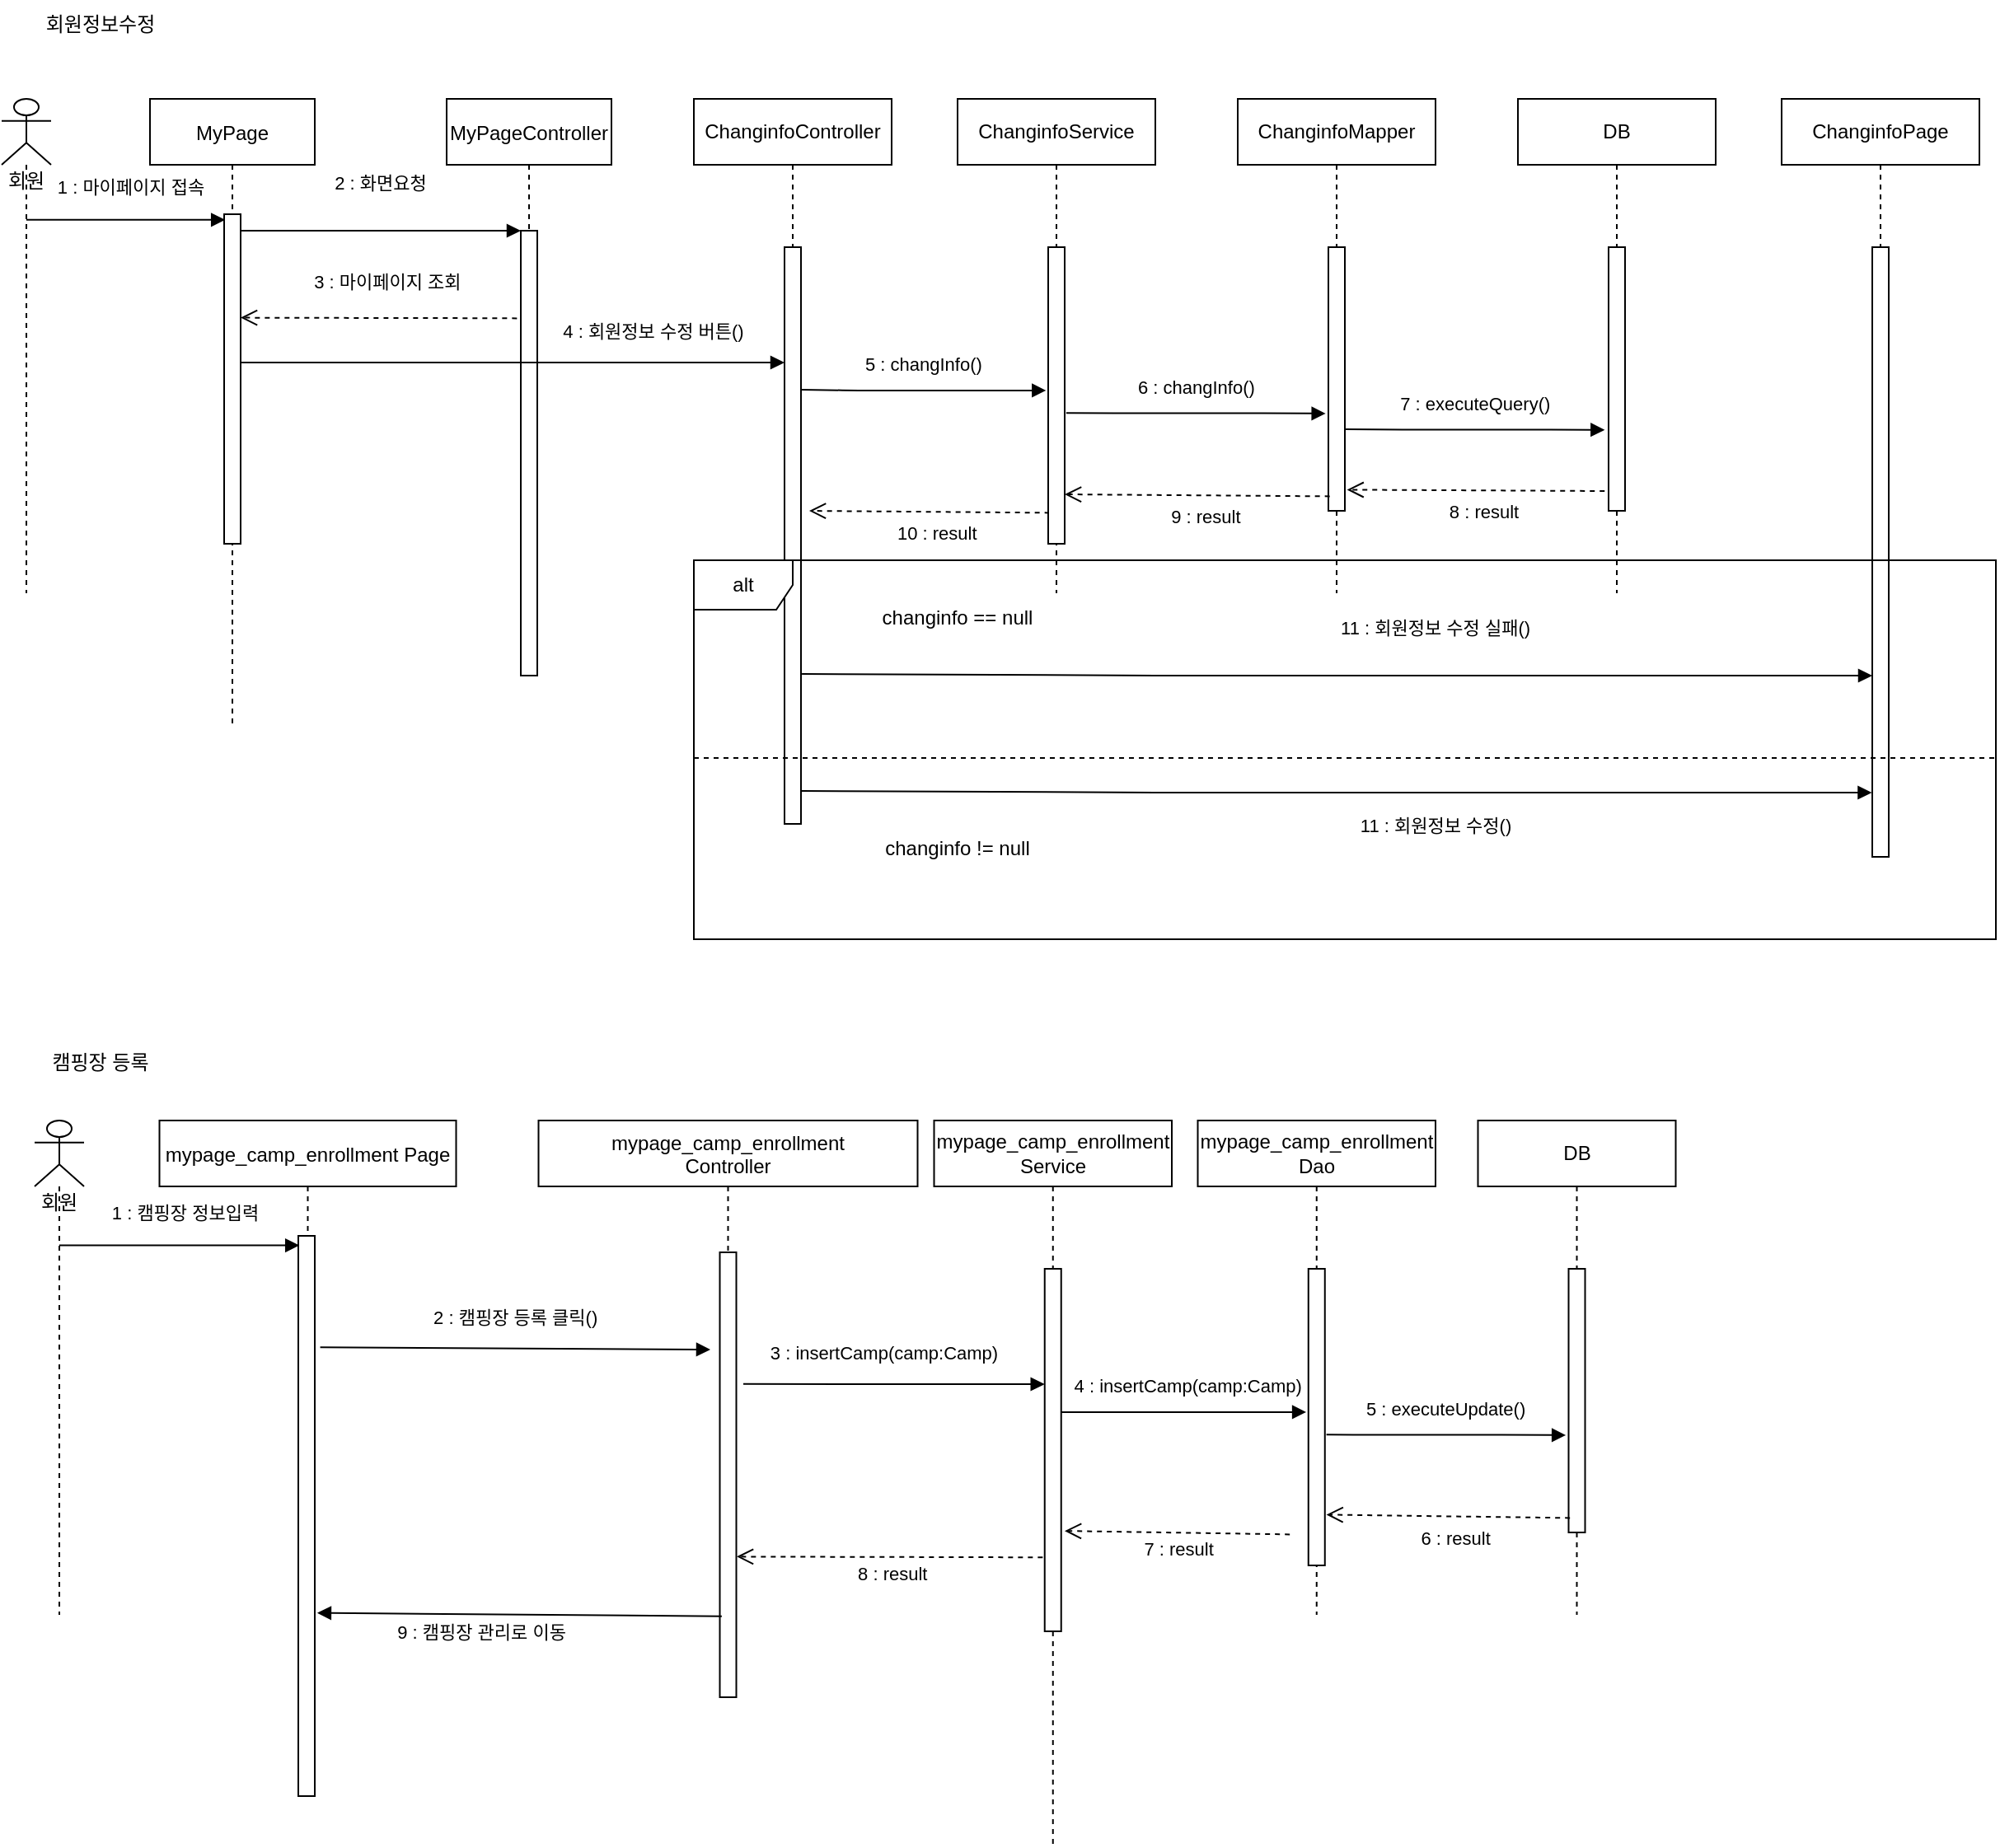 <mxfile version="16.1.0" type="github">
  <diagram id="kgpKYQtTHZ0yAKxKKP6v" name="Page-1">
    <mxGraphModel dx="1383" dy="909" grid="1" gridSize="10" guides="1" tooltips="1" connect="1" arrows="1" fold="1" page="1" pageScale="1" pageWidth="850" pageHeight="1100" math="0" shadow="0">
      <root>
        <mxCell id="0" />
        <mxCell id="1" parent="0" />
        <mxCell id="3nuBFxr9cyL0pnOWT2aG-1" value="MyPage" style="shape=umlLifeline;perimeter=lifelinePerimeter;container=1;collapsible=0;recursiveResize=0;rounded=0;shadow=0;strokeWidth=1;" parent="1" vertex="1">
          <mxGeometry x="130" y="80" width="100" height="380" as="geometry" />
        </mxCell>
        <mxCell id="3nuBFxr9cyL0pnOWT2aG-2" value="" style="points=[];perimeter=orthogonalPerimeter;rounded=0;shadow=0;strokeWidth=1;" parent="3nuBFxr9cyL0pnOWT2aG-1" vertex="1">
          <mxGeometry x="45" y="70" width="10" height="200" as="geometry" />
        </mxCell>
        <mxCell id="3nuBFxr9cyL0pnOWT2aG-5" value="MyPageController" style="shape=umlLifeline;perimeter=lifelinePerimeter;container=1;collapsible=0;recursiveResize=0;rounded=0;shadow=0;strokeWidth=1;" parent="1" vertex="1">
          <mxGeometry x="310" y="80" width="100" height="350" as="geometry" />
        </mxCell>
        <mxCell id="3nuBFxr9cyL0pnOWT2aG-6" value="" style="points=[];perimeter=orthogonalPerimeter;rounded=0;shadow=0;strokeWidth=1;" parent="3nuBFxr9cyL0pnOWT2aG-5" vertex="1">
          <mxGeometry x="45" y="80" width="10" height="270" as="geometry" />
        </mxCell>
        <mxCell id="3nuBFxr9cyL0pnOWT2aG-7" value="3 : 마이페이지 조회" style="verticalAlign=bottom;endArrow=open;dashed=1;endSize=8;shadow=0;strokeWidth=1;exitX=-0.233;exitY=0.197;exitDx=0;exitDy=0;exitPerimeter=0;entryX=1.001;entryY=0.314;entryDx=0;entryDy=0;entryPerimeter=0;" parent="1" source="3nuBFxr9cyL0pnOWT2aG-6" target="3nuBFxr9cyL0pnOWT2aG-2" edge="1">
          <mxGeometry x="-0.066" y="-13" relative="1" as="geometry">
            <mxPoint x="190" y="213" as="targetPoint" />
            <mxPoint x="330" y="213" as="sourcePoint" />
            <Array as="points">
              <mxPoint x="300" y="213" />
              <mxPoint x="280" y="213" />
            </Array>
            <mxPoint as="offset" />
          </mxGeometry>
        </mxCell>
        <mxCell id="3nuBFxr9cyL0pnOWT2aG-8" value="2 : 화면요청" style="verticalAlign=bottom;endArrow=block;entryX=0;entryY=0;shadow=0;strokeWidth=1;" parent="1" source="3nuBFxr9cyL0pnOWT2aG-2" target="3nuBFxr9cyL0pnOWT2aG-6" edge="1">
          <mxGeometry y="20" relative="1" as="geometry">
            <mxPoint x="285" y="160" as="sourcePoint" />
            <mxPoint as="offset" />
          </mxGeometry>
        </mxCell>
        <mxCell id="VxfPWnnYO-G0tix98ddX-3" value="회원" style="shape=umlLifeline;participant=umlActor;perimeter=lifelinePerimeter;whiteSpace=wrap;html=1;container=1;collapsible=0;recursiveResize=0;verticalAlign=top;spacingTop=36;outlineConnect=0;" parent="1" vertex="1">
          <mxGeometry x="40" y="80" width="30" height="300" as="geometry" />
        </mxCell>
        <mxCell id="VxfPWnnYO-G0tix98ddX-4" value="1 : 마이페이지 접속" style="verticalAlign=bottom;endArrow=block;shadow=0;strokeWidth=1;entryX=0.06;entryY=0.017;entryDx=0;entryDy=0;entryPerimeter=0;" parent="1" source="VxfPWnnYO-G0tix98ddX-3" target="3nuBFxr9cyL0pnOWT2aG-2" edge="1">
          <mxGeometry x="0.034" y="11" relative="1" as="geometry">
            <mxPoint x="195" y="170.0" as="sourcePoint" />
            <mxPoint x="180" y="170" as="targetPoint" />
            <mxPoint x="1" as="offset" />
          </mxGeometry>
        </mxCell>
        <mxCell id="VxfPWnnYO-G0tix98ddX-5" value="ChanginfoController" style="shape=umlLifeline;perimeter=lifelinePerimeter;whiteSpace=wrap;html=1;container=1;collapsible=0;recursiveResize=0;outlineConnect=0;" parent="1" vertex="1">
          <mxGeometry x="460" y="80" width="120" height="440" as="geometry" />
        </mxCell>
        <mxCell id="VxfPWnnYO-G0tix98ddX-10" value="" style="points=[];perimeter=orthogonalPerimeter;rounded=0;shadow=0;strokeWidth=1;" parent="VxfPWnnYO-G0tix98ddX-5" vertex="1">
          <mxGeometry x="55" y="90" width="10" height="350" as="geometry" />
        </mxCell>
        <mxCell id="VxfPWnnYO-G0tix98ddX-23" value="10 : result" style="verticalAlign=bottom;endArrow=open;dashed=1;endSize=8;shadow=0;strokeWidth=1;exitX=0.083;exitY=0.945;exitDx=0;exitDy=0;exitPerimeter=0;" parent="VxfPWnnYO-G0tix98ddX-5" edge="1">
          <mxGeometry x="-0.066" y="22" relative="1" as="geometry">
            <mxPoint x="70" y="250" as="targetPoint" />
            <mxPoint x="215.83" y="251.2" as="sourcePoint" />
            <Array as="points" />
            <mxPoint as="offset" />
          </mxGeometry>
        </mxCell>
        <mxCell id="VxfPWnnYO-G0tix98ddX-6" value="4 : 회원정보 수정 버튼()" style="verticalAlign=bottom;endArrow=block;shadow=0;strokeWidth=1;" parent="1" source="3nuBFxr9cyL0pnOWT2aG-2" target="VxfPWnnYO-G0tix98ddX-10" edge="1">
          <mxGeometry x="0.517" y="10" relative="1" as="geometry">
            <mxPoint x="190" y="230" as="sourcePoint" />
            <mxPoint x="480" y="245" as="targetPoint" />
            <mxPoint as="offset" />
            <Array as="points">
              <mxPoint x="400" y="240" />
            </Array>
          </mxGeometry>
        </mxCell>
        <mxCell id="VxfPWnnYO-G0tix98ddX-7" value="ChanginfoService" style="shape=umlLifeline;perimeter=lifelinePerimeter;whiteSpace=wrap;html=1;container=1;collapsible=0;recursiveResize=0;outlineConnect=0;" parent="1" vertex="1">
          <mxGeometry x="620" y="80" width="120" height="300" as="geometry" />
        </mxCell>
        <mxCell id="VxfPWnnYO-G0tix98ddX-11" value="" style="points=[];perimeter=orthogonalPerimeter;rounded=0;shadow=0;strokeWidth=1;" parent="VxfPWnnYO-G0tix98ddX-7" vertex="1">
          <mxGeometry x="55" y="90" width="10" height="180" as="geometry" />
        </mxCell>
        <mxCell id="VxfPWnnYO-G0tix98ddX-9" value="5 : changInfo()" style="verticalAlign=bottom;endArrow=block;shadow=0;strokeWidth=1;entryX=-0.133;entryY=0.483;entryDx=0;entryDy=0;entryPerimeter=0;exitX=0.997;exitY=0.247;exitDx=0;exitDy=0;exitPerimeter=0;" parent="1" source="VxfPWnnYO-G0tix98ddX-10" target="VxfPWnnYO-G0tix98ddX-11" edge="1">
          <mxGeometry x="0.001" y="7" relative="1" as="geometry">
            <mxPoint x="530" y="257" as="sourcePoint" />
            <mxPoint x="670" y="257" as="targetPoint" />
            <mxPoint as="offset" />
            <Array as="points">
              <mxPoint x="560" y="257" />
              <mxPoint x="600" y="257" />
              <mxPoint x="630" y="257" />
            </Array>
          </mxGeometry>
        </mxCell>
        <mxCell id="VxfPWnnYO-G0tix98ddX-12" value="ChanginfoMapper" style="shape=umlLifeline;perimeter=lifelinePerimeter;whiteSpace=wrap;html=1;container=1;collapsible=0;recursiveResize=0;outlineConnect=0;" parent="1" vertex="1">
          <mxGeometry x="790" y="80" width="120" height="300" as="geometry" />
        </mxCell>
        <mxCell id="VxfPWnnYO-G0tix98ddX-13" value="" style="points=[];perimeter=orthogonalPerimeter;rounded=0;shadow=0;strokeWidth=1;" parent="VxfPWnnYO-G0tix98ddX-12" vertex="1">
          <mxGeometry x="55" y="90" width="10" height="160" as="geometry" />
        </mxCell>
        <mxCell id="VxfPWnnYO-G0tix98ddX-22" value="9 : result" style="verticalAlign=bottom;endArrow=open;dashed=1;endSize=8;shadow=0;strokeWidth=1;entryX=1.131;entryY=0.92;entryDx=0;entryDy=0;entryPerimeter=0;exitX=0.083;exitY=0.945;exitDx=0;exitDy=0;exitPerimeter=0;" parent="VxfPWnnYO-G0tix98ddX-12" source="VxfPWnnYO-G0tix98ddX-13" edge="1">
          <mxGeometry x="-0.066" y="22" relative="1" as="geometry">
            <mxPoint x="-105" y="240.0" as="targetPoint" />
            <mxPoint x="51.31" y="240.8" as="sourcePoint" />
            <Array as="points" />
            <mxPoint as="offset" />
          </mxGeometry>
        </mxCell>
        <mxCell id="VxfPWnnYO-G0tix98ddX-14" value="6 : changInfo()" style="verticalAlign=bottom;endArrow=block;shadow=0;strokeWidth=1;entryX=-0.167;entryY=0.631;entryDx=0;entryDy=0;entryPerimeter=0;exitX=1.093;exitY=0.559;exitDx=0;exitDy=0;exitPerimeter=0;" parent="1" source="VxfPWnnYO-G0tix98ddX-11" target="VxfPWnnYO-G0tix98ddX-13" edge="1">
          <mxGeometry x="0.001" y="7" relative="1" as="geometry">
            <mxPoint x="690" y="271" as="sourcePoint" />
            <mxPoint x="839.09" y="270" as="targetPoint" />
            <mxPoint as="offset" />
            <Array as="points">
              <mxPoint x="724.62" y="270.76" />
              <mxPoint x="764.62" y="270.76" />
              <mxPoint x="794.62" y="270.76" />
            </Array>
          </mxGeometry>
        </mxCell>
        <mxCell id="VxfPWnnYO-G0tix98ddX-15" value="DB" style="shape=umlLifeline;perimeter=lifelinePerimeter;whiteSpace=wrap;html=1;container=1;collapsible=0;recursiveResize=0;outlineConnect=0;" parent="1" vertex="1">
          <mxGeometry x="960" y="80" width="120" height="300" as="geometry" />
        </mxCell>
        <mxCell id="VxfPWnnYO-G0tix98ddX-16" value="" style="points=[];perimeter=orthogonalPerimeter;rounded=0;shadow=0;strokeWidth=1;" parent="VxfPWnnYO-G0tix98ddX-15" vertex="1">
          <mxGeometry x="55" y="90" width="10" height="160" as="geometry" />
        </mxCell>
        <mxCell id="VxfPWnnYO-G0tix98ddX-17" value="7 : executeQuery()" style="verticalAlign=bottom;endArrow=block;shadow=0;strokeWidth=1;exitX=1.011;exitY=0.691;exitDx=0;exitDy=0;exitPerimeter=0;entryX=-0.233;entryY=0.693;entryDx=0;entryDy=0;entryPerimeter=0;" parent="1" source="VxfPWnnYO-G0tix98ddX-13" target="VxfPWnnYO-G0tix98ddX-16" edge="1">
          <mxGeometry x="0.001" y="7" relative="1" as="geometry">
            <mxPoint x="860.0" y="280.8" as="sourcePoint" />
            <mxPoint x="1010" y="281" as="targetPoint" />
            <mxPoint as="offset" />
            <Array as="points">
              <mxPoint x="899.95" y="280.76" />
              <mxPoint x="939.95" y="280.76" />
              <mxPoint x="969.95" y="280.76" />
            </Array>
          </mxGeometry>
        </mxCell>
        <mxCell id="VxfPWnnYO-G0tix98ddX-18" value="ChanginfoPage" style="shape=umlLifeline;perimeter=lifelinePerimeter;whiteSpace=wrap;html=1;container=1;collapsible=0;recursiveResize=0;outlineConnect=0;" parent="1" vertex="1">
          <mxGeometry x="1120" y="80" width="120" height="460" as="geometry" />
        </mxCell>
        <mxCell id="VxfPWnnYO-G0tix98ddX-19" value="" style="points=[];perimeter=orthogonalPerimeter;rounded=0;shadow=0;strokeWidth=1;" parent="VxfPWnnYO-G0tix98ddX-18" vertex="1">
          <mxGeometry x="55" y="90" width="10" height="370" as="geometry" />
        </mxCell>
        <mxCell id="VxfPWnnYO-G0tix98ddX-20" value="8 : result" style="verticalAlign=bottom;endArrow=open;dashed=1;endSize=8;shadow=0;strokeWidth=1;entryX=1.131;entryY=0.92;entryDx=0;entryDy=0;entryPerimeter=0;exitX=-0.238;exitY=0.925;exitDx=0;exitDy=0;exitPerimeter=0;" parent="1" source="VxfPWnnYO-G0tix98ddX-16" target="VxfPWnnYO-G0tix98ddX-13" edge="1">
          <mxGeometry x="-0.066" y="22" relative="1" as="geometry">
            <mxPoint x="860.0" y="318.46" as="targetPoint" />
            <mxPoint x="1010" y="318" as="sourcePoint" />
            <Array as="points" />
            <mxPoint as="offset" />
          </mxGeometry>
        </mxCell>
        <mxCell id="VxfPWnnYO-G0tix98ddX-26" value="alt" style="shape=umlFrame;whiteSpace=wrap;html=1;" parent="1" vertex="1">
          <mxGeometry x="460" y="360" width="790" height="230" as="geometry" />
        </mxCell>
        <mxCell id="VxfPWnnYO-G0tix98ddX-24" value="11 : 회원정보 수정 실패()" style="verticalAlign=bottom;endArrow=block;shadow=0;strokeWidth=1;exitX=1.054;exitY=0.74;exitDx=0;exitDy=0;exitPerimeter=0;" parent="1" source="VxfPWnnYO-G0tix98ddX-10" target="VxfPWnnYO-G0tix98ddX-19" edge="1">
          <mxGeometry x="0.184" y="20" relative="1" as="geometry">
            <mxPoint x="530" y="430" as="sourcePoint" />
            <mxPoint x="1170" y="370" as="targetPoint" />
            <mxPoint as="offset" />
            <Array as="points">
              <mxPoint x="750" y="430" />
              <mxPoint x="1050" y="430" />
            </Array>
          </mxGeometry>
        </mxCell>
        <mxCell id="VxfPWnnYO-G0tix98ddX-27" value="" style="endArrow=none;dashed=1;html=1;rounded=0;exitX=0;exitY=0.522;exitDx=0;exitDy=0;exitPerimeter=0;entryX=1;entryY=0.522;entryDx=0;entryDy=0;entryPerimeter=0;" parent="1" source="VxfPWnnYO-G0tix98ddX-26" target="VxfPWnnYO-G0tix98ddX-26" edge="1">
          <mxGeometry width="50" height="50" relative="1" as="geometry">
            <mxPoint x="820" y="490" as="sourcePoint" />
            <mxPoint x="870" y="440" as="targetPoint" />
          </mxGeometry>
        </mxCell>
        <mxCell id="VxfPWnnYO-G0tix98ddX-28" value="changinfo == null" style="text;html=1;strokeColor=none;fillColor=none;align=center;verticalAlign=middle;whiteSpace=wrap;rounded=0;" parent="1" vertex="1">
          <mxGeometry x="570" y="380" width="100" height="30" as="geometry" />
        </mxCell>
        <mxCell id="VxfPWnnYO-G0tix98ddX-29" value="changinfo != null" style="text;html=1;strokeColor=none;fillColor=none;align=center;verticalAlign=middle;whiteSpace=wrap;rounded=0;" parent="1" vertex="1">
          <mxGeometry x="570" y="520" width="100" height="30" as="geometry" />
        </mxCell>
        <mxCell id="VxfPWnnYO-G0tix98ddX-30" value="11 : 회원정보 수정()" style="verticalAlign=bottom;endArrow=block;shadow=0;strokeWidth=1;exitX=1.054;exitY=0.74;exitDx=0;exitDy=0;exitPerimeter=0;" parent="1" edge="1">
          <mxGeometry x="0.185" y="-29" relative="1" as="geometry">
            <mxPoint x="525.27" y="500" as="sourcePoint" />
            <mxPoint x="1174.73" y="501.0" as="targetPoint" />
            <mxPoint as="offset" />
            <Array as="points">
              <mxPoint x="749.73" y="501" />
              <mxPoint x="1049.73" y="501" />
            </Array>
          </mxGeometry>
        </mxCell>
        <mxCell id="VxfPWnnYO-G0tix98ddX-31" value="회원정보수정" style="text;html=1;strokeColor=none;fillColor=none;align=center;verticalAlign=middle;whiteSpace=wrap;rounded=0;" parent="1" vertex="1">
          <mxGeometry x="40" y="20" width="120" height="30" as="geometry" />
        </mxCell>
        <mxCell id="VxfPWnnYO-G0tix98ddX-32" value="캠핑장 등록" style="text;html=1;strokeColor=none;fillColor=none;align=center;verticalAlign=middle;whiteSpace=wrap;rounded=0;" parent="1" vertex="1">
          <mxGeometry x="40" y="650" width="120" height="30" as="geometry" />
        </mxCell>
        <mxCell id="VxfPWnnYO-G0tix98ddX-34" value="mypage_camp_enrollment Page" style="shape=umlLifeline;perimeter=lifelinePerimeter;container=1;collapsible=0;recursiveResize=0;rounded=0;shadow=0;strokeWidth=1;" parent="1" vertex="1">
          <mxGeometry x="135.75" y="700" width="180" height="410" as="geometry" />
        </mxCell>
        <mxCell id="VxfPWnnYO-G0tix98ddX-35" value="" style="points=[];perimeter=orthogonalPerimeter;rounded=0;shadow=0;strokeWidth=1;" parent="VxfPWnnYO-G0tix98ddX-34" vertex="1">
          <mxGeometry x="84.25" y="70" width="10" height="340" as="geometry" />
        </mxCell>
        <mxCell id="VxfPWnnYO-G0tix98ddX-36" value="mypage_camp_enrollment&#xa;Controller" style="shape=umlLifeline;perimeter=lifelinePerimeter;container=1;collapsible=0;recursiveResize=0;rounded=0;shadow=0;strokeWidth=1;" parent="1" vertex="1">
          <mxGeometry x="365.75" y="700" width="230" height="350" as="geometry" />
        </mxCell>
        <mxCell id="VxfPWnnYO-G0tix98ddX-37" value="" style="points=[];perimeter=orthogonalPerimeter;rounded=0;shadow=0;strokeWidth=1;" parent="VxfPWnnYO-G0tix98ddX-36" vertex="1">
          <mxGeometry x="110" y="80" width="10" height="270" as="geometry" />
        </mxCell>
        <mxCell id="VxfPWnnYO-G0tix98ddX-39" value="2 : 캠핑장 등록 클릭()" style="verticalAlign=bottom;endArrow=block;shadow=0;strokeWidth=1;exitX=1.329;exitY=0.199;exitDx=0;exitDy=0;exitPerimeter=0;" parent="1" source="VxfPWnnYO-G0tix98ddX-35" edge="1">
          <mxGeometry x="-0.007" y="10" relative="1" as="geometry">
            <mxPoint x="310" y="839" as="sourcePoint" />
            <mxPoint x="1" as="offset" />
            <mxPoint x="470" y="839" as="targetPoint" />
            <Array as="points" />
          </mxGeometry>
        </mxCell>
        <mxCell id="VxfPWnnYO-G0tix98ddX-40" value="회원" style="shape=umlLifeline;participant=umlActor;perimeter=lifelinePerimeter;whiteSpace=wrap;html=1;container=1;collapsible=0;recursiveResize=0;verticalAlign=top;spacingTop=36;outlineConnect=0;" parent="1" vertex="1">
          <mxGeometry x="60" y="700" width="30" height="300" as="geometry" />
        </mxCell>
        <mxCell id="VxfPWnnYO-G0tix98ddX-41" value="1 : 캠핑장 정보입력" style="verticalAlign=bottom;endArrow=block;shadow=0;strokeWidth=1;entryX=0.06;entryY=0.017;entryDx=0;entryDy=0;entryPerimeter=0;" parent="1" source="VxfPWnnYO-G0tix98ddX-40" target="VxfPWnnYO-G0tix98ddX-35" edge="1">
          <mxGeometry x="0.034" y="11" relative="1" as="geometry">
            <mxPoint x="110.0" y="773.4" as="sourcePoint" />
            <mxPoint x="235.75" y="790" as="targetPoint" />
            <mxPoint x="1" as="offset" />
          </mxGeometry>
        </mxCell>
        <mxCell id="VxfPWnnYO-G0tix98ddX-42" value="mypage_camp_enrollment&lt;br&gt;Service" style="shape=umlLifeline;perimeter=lifelinePerimeter;whiteSpace=wrap;html=1;container=1;collapsible=0;recursiveResize=0;outlineConnect=0;" parent="1" vertex="1">
          <mxGeometry x="605.75" y="700" width="144.25" height="440" as="geometry" />
        </mxCell>
        <mxCell id="VxfPWnnYO-G0tix98ddX-44" value="7 : result" style="verticalAlign=bottom;endArrow=open;dashed=1;endSize=8;shadow=0;strokeWidth=1;exitX=0.083;exitY=0.945;exitDx=0;exitDy=0;exitPerimeter=0;entryX=1.213;entryY=0.723;entryDx=0;entryDy=0;entryPerimeter=0;" parent="VxfPWnnYO-G0tix98ddX-42" target="VxfPWnnYO-G0tix98ddX-43" edge="1">
          <mxGeometry x="-0.021" y="19" relative="1" as="geometry">
            <mxPoint x="84.25" y="250" as="targetPoint" />
            <mxPoint x="215.83" y="251.2" as="sourcePoint" />
            <Array as="points" />
            <mxPoint as="offset" />
          </mxGeometry>
        </mxCell>
        <mxCell id="VxfPWnnYO-G0tix98ddX-45" value="3 : insertCamp(camp:Camp)" style="verticalAlign=bottom;endArrow=block;shadow=0;strokeWidth=1;exitX=1.425;exitY=0.296;exitDx=0;exitDy=0;exitPerimeter=0;" parent="1" source="VxfPWnnYO-G0tix98ddX-37" target="VxfPWnnYO-G0tix98ddX-43" edge="1">
          <mxGeometry x="-0.063" y="10" relative="1" as="geometry">
            <mxPoint x="510" y="860" as="sourcePoint" />
            <mxPoint x="535.75" y="865" as="targetPoint" />
            <mxPoint as="offset" />
            <Array as="points">
              <mxPoint x="570" y="860" />
            </Array>
          </mxGeometry>
        </mxCell>
        <mxCell id="VxfPWnnYO-G0tix98ddX-46" value="mypage_camp_enrollment&lt;br&gt;Dao" style="shape=umlLifeline;perimeter=lifelinePerimeter;whiteSpace=wrap;html=1;container=1;collapsible=0;recursiveResize=0;outlineConnect=0;" parent="1" vertex="1">
          <mxGeometry x="765.75" y="700" width="144.25" height="300" as="geometry" />
        </mxCell>
        <mxCell id="VxfPWnnYO-G0tix98ddX-47" value="" style="points=[];perimeter=orthogonalPerimeter;rounded=0;shadow=0;strokeWidth=1;" parent="VxfPWnnYO-G0tix98ddX-46" vertex="1">
          <mxGeometry x="67.13" y="90" width="10" height="180" as="geometry" />
        </mxCell>
        <mxCell id="VxfPWnnYO-G0tix98ddX-48" value="4 : insertCamp(camp:Camp)" style="verticalAlign=bottom;endArrow=block;shadow=0;strokeWidth=1;entryX=-0.133;entryY=0.483;entryDx=0;entryDy=0;entryPerimeter=0;startArrow=none;" parent="1" source="VxfPWnnYO-G0tix98ddX-43" target="VxfPWnnYO-G0tix98ddX-47" edge="1">
          <mxGeometry x="0.037" y="7" relative="1" as="geometry">
            <mxPoint x="675.75" y="877" as="sourcePoint" />
            <mxPoint x="815.75" y="877" as="targetPoint" />
            <mxPoint as="offset" />
            <Array as="points">
              <mxPoint x="705.75" y="877" />
              <mxPoint x="745.75" y="877" />
              <mxPoint x="775.75" y="877" />
            </Array>
          </mxGeometry>
        </mxCell>
        <mxCell id="VxfPWnnYO-G0tix98ddX-49" value="DB" style="shape=umlLifeline;perimeter=lifelinePerimeter;whiteSpace=wrap;html=1;container=1;collapsible=0;recursiveResize=0;outlineConnect=0;" parent="1" vertex="1">
          <mxGeometry x="935.75" y="700" width="120" height="300" as="geometry" />
        </mxCell>
        <mxCell id="VxfPWnnYO-G0tix98ddX-50" value="" style="points=[];perimeter=orthogonalPerimeter;rounded=0;shadow=0;strokeWidth=1;" parent="VxfPWnnYO-G0tix98ddX-49" vertex="1">
          <mxGeometry x="55" y="90" width="10" height="160" as="geometry" />
        </mxCell>
        <mxCell id="VxfPWnnYO-G0tix98ddX-52" value="5 : executeUpdate()" style="verticalAlign=bottom;endArrow=block;shadow=0;strokeWidth=1;entryX=-0.167;entryY=0.631;entryDx=0;entryDy=0;entryPerimeter=0;exitX=1.093;exitY=0.559;exitDx=0;exitDy=0;exitPerimeter=0;" parent="1" source="VxfPWnnYO-G0tix98ddX-47" target="VxfPWnnYO-G0tix98ddX-50" edge="1">
          <mxGeometry x="0.001" y="7" relative="1" as="geometry">
            <mxPoint x="835.75" y="891" as="sourcePoint" />
            <mxPoint x="984.84" y="890" as="targetPoint" />
            <mxPoint as="offset" />
            <Array as="points">
              <mxPoint x="870.37" y="890.76" />
              <mxPoint x="910.37" y="890.76" />
              <mxPoint x="940.37" y="890.76" />
            </Array>
          </mxGeometry>
        </mxCell>
        <mxCell id="VxfPWnnYO-G0tix98ddX-60" value="9 : 캠핑장 관리로 이동" style="verticalAlign=bottom;endArrow=block;shadow=0;strokeWidth=1;exitX=0.119;exitY=0.818;exitDx=0;exitDy=0;exitPerimeter=0;entryX=1.146;entryY=0.673;entryDx=0;entryDy=0;entryPerimeter=0;" parent="1" source="VxfPWnnYO-G0tix98ddX-37" target="VxfPWnnYO-G0tix98ddX-35" edge="1">
          <mxGeometry x="0.184" y="20" relative="1" as="geometry">
            <mxPoint x="350" y="1050" as="sourcePoint" />
            <mxPoint x="1315.75" y="990" as="targetPoint" />
            <mxPoint as="offset" />
            <Array as="points" />
          </mxGeometry>
        </mxCell>
        <mxCell id="VxfPWnnYO-G0tix98ddX-43" value="" style="points=[];perimeter=orthogonalPerimeter;rounded=0;shadow=0;strokeWidth=1;" parent="1" vertex="1">
          <mxGeometry x="672.87" y="790" width="10" height="220" as="geometry" />
        </mxCell>
        <mxCell id="VxfPWnnYO-G0tix98ddX-68" value="8 : result" style="verticalAlign=bottom;endArrow=open;dashed=1;endSize=8;shadow=0;strokeWidth=1;exitX=-0.12;exitY=0.796;exitDx=0;exitDy=0;exitPerimeter=0;entryX=1.025;entryY=0.684;entryDx=0;entryDy=0;entryPerimeter=0;" parent="1" source="VxfPWnnYO-G0tix98ddX-43" target="VxfPWnnYO-G0tix98ddX-37" edge="1">
          <mxGeometry x="-0.021" y="19" relative="1" as="geometry">
            <mxPoint x="514.92" y="964.23" as="targetPoint" />
            <mxPoint x="660.75" y="965.43" as="sourcePoint" />
            <Array as="points" />
            <mxPoint as="offset" />
          </mxGeometry>
        </mxCell>
        <mxCell id="VxfPWnnYO-G0tix98ddX-51" value="6 : result" style="verticalAlign=bottom;endArrow=open;dashed=1;endSize=8;shadow=0;strokeWidth=1;exitX=0.083;exitY=0.945;exitDx=0;exitDy=0;exitPerimeter=0;entryX=1.092;entryY=0.829;entryDx=0;entryDy=0;entryPerimeter=0;" parent="1" source="VxfPWnnYO-G0tix98ddX-50" target="VxfPWnnYO-G0tix98ddX-47" edge="1">
          <mxGeometry x="-0.066" y="22" relative="1" as="geometry">
            <mxPoint x="850" y="940" as="targetPoint" />
            <mxPoint x="987.06" y="940.8" as="sourcePoint" />
            <Array as="points" />
            <mxPoint as="offset" />
          </mxGeometry>
        </mxCell>
      </root>
    </mxGraphModel>
  </diagram>
</mxfile>
